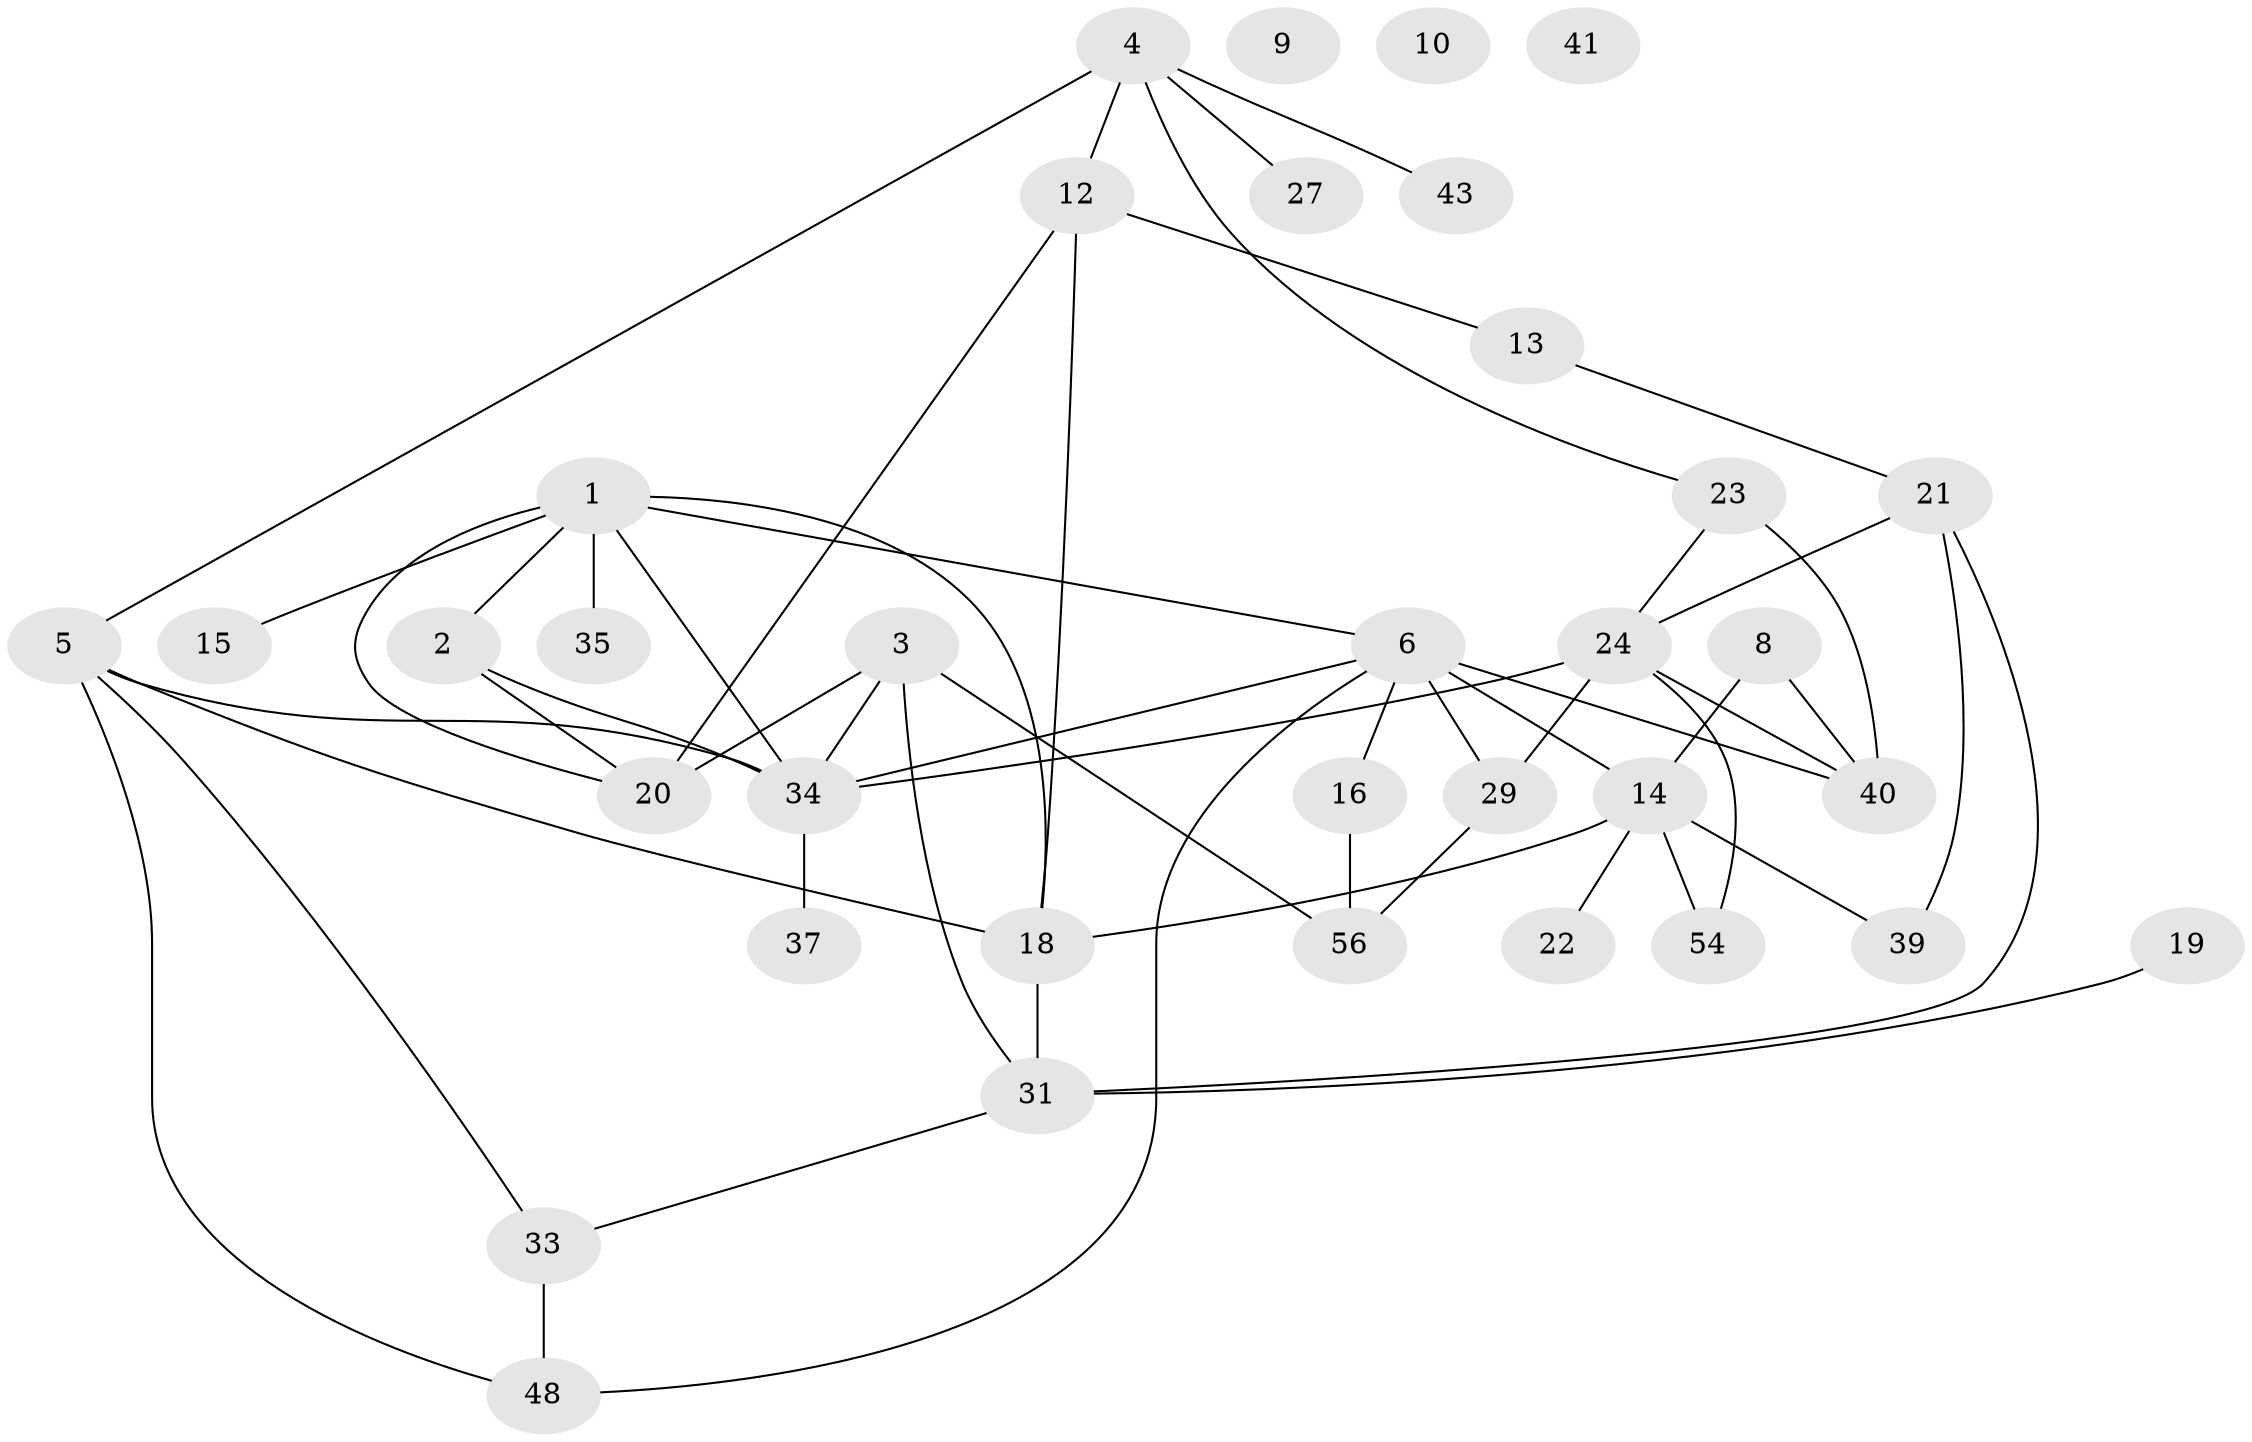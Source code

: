 // Generated by graph-tools (version 1.1) at 2025/23/03/03/25 07:23:27]
// undirected, 35 vertices, 54 edges
graph export_dot {
graph [start="1"]
  node [color=gray90,style=filled];
  1 [super="+7"];
  2 [super="+17"];
  3 [super="+28"];
  4 [super="+44"];
  5 [super="+51"];
  6 [super="+11"];
  8 [super="+32"];
  9;
  10 [super="+53"];
  12 [super="+55"];
  13 [super="+36"];
  14 [super="+25"];
  15;
  16 [super="+26"];
  18 [super="+30"];
  19 [super="+46"];
  20 [super="+45"];
  21 [super="+38"];
  22;
  23;
  24 [super="+50"];
  27;
  29;
  31 [super="+49"];
  33 [super="+42"];
  34 [super="+52"];
  35;
  37;
  39;
  40 [super="+47"];
  41;
  43;
  48;
  54;
  56;
  1 -- 2;
  1 -- 6;
  1 -- 20;
  1 -- 18;
  1 -- 35;
  1 -- 34;
  1 -- 15;
  2 -- 20;
  2 -- 34;
  3 -- 20 [weight=2];
  3 -- 56;
  3 -- 34;
  3 -- 31;
  4 -- 5;
  4 -- 23;
  4 -- 27;
  4 -- 43;
  4 -- 12 [weight=2];
  5 -- 33;
  5 -- 18;
  5 -- 48;
  5 -- 34;
  6 -- 14 [weight=2];
  6 -- 29;
  6 -- 34;
  6 -- 40;
  6 -- 48;
  6 -- 16;
  8 -- 40;
  8 -- 14;
  12 -- 13;
  12 -- 20 [weight=2];
  12 -- 18;
  13 -- 21;
  14 -- 18;
  14 -- 22;
  14 -- 39;
  14 -- 54 [weight=2];
  16 -- 56 [weight=2];
  18 -- 31;
  19 -- 31;
  21 -- 39;
  21 -- 24;
  21 -- 31;
  23 -- 24;
  23 -- 40 [weight=2];
  24 -- 29;
  24 -- 40;
  24 -- 54;
  24 -- 34;
  29 -- 56;
  31 -- 33;
  33 -- 48;
  34 -- 37;
}
